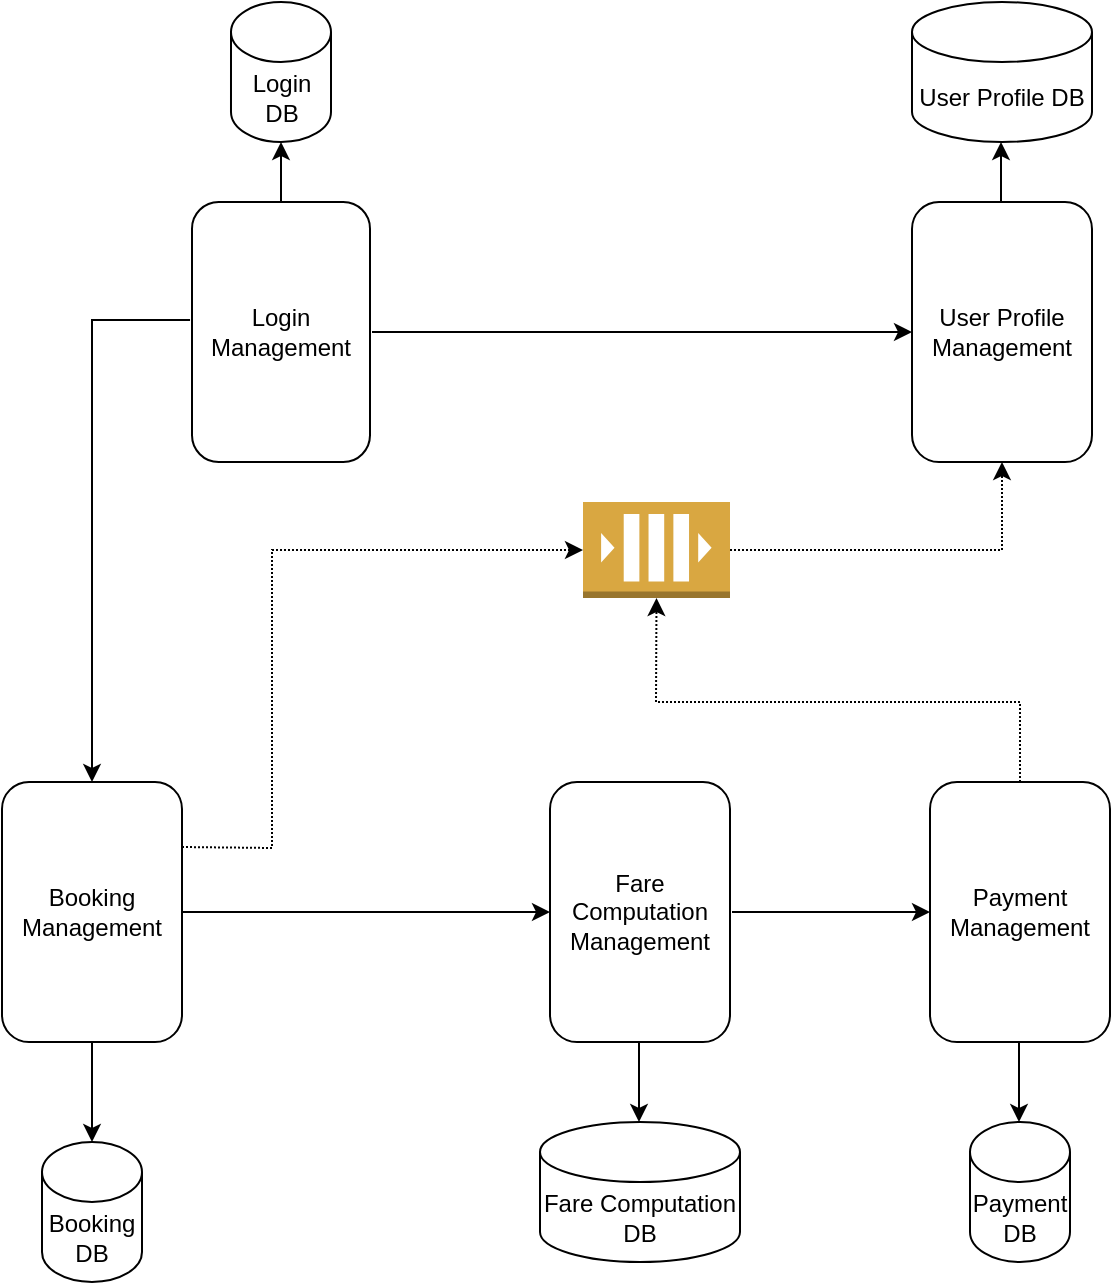 <mxfile version="17.1.2" type="github"><diagram id="9daBmFt3t7ccfCcQ19lO" name="Page-1"><mxGraphModel dx="1306" dy="624" grid="1" gridSize="10" guides="1" tooltips="1" connect="1" arrows="1" fold="1" page="1" pageScale="1" pageWidth="827" pageHeight="1169" math="0" shadow="0"><root><mxCell id="0"/><mxCell id="1" parent="0"/><mxCell id="41BBmQ2cqXhlbn4mJoj7-1" value="Login Management" style="rounded=1;whiteSpace=wrap;html=1;" vertex="1" parent="1"><mxGeometry x="240" y="150" width="89" height="130" as="geometry"/></mxCell><mxCell id="41BBmQ2cqXhlbn4mJoj7-2" value="Booking Management" style="rounded=1;whiteSpace=wrap;html=1;" vertex="1" parent="1"><mxGeometry x="145" y="440" width="90" height="130" as="geometry"/></mxCell><mxCell id="41BBmQ2cqXhlbn4mJoj7-3" value="Payment Management" style="rounded=1;whiteSpace=wrap;html=1;" vertex="1" parent="1"><mxGeometry x="609" y="440" width="90" height="130" as="geometry"/></mxCell><mxCell id="41BBmQ2cqXhlbn4mJoj7-4" value="Fare Computation Management" style="rounded=1;whiteSpace=wrap;html=1;" vertex="1" parent="1"><mxGeometry x="419" y="440" width="90" height="130" as="geometry"/></mxCell><mxCell id="41BBmQ2cqXhlbn4mJoj7-5" value="User Profile Management" style="rounded=1;whiteSpace=wrap;html=1;" vertex="1" parent="1"><mxGeometry x="600" y="150" width="90" height="130" as="geometry"/></mxCell><mxCell id="41BBmQ2cqXhlbn4mJoj7-6" value="Login DB" style="shape=cylinder3;whiteSpace=wrap;html=1;boundedLbl=1;backgroundOutline=1;size=15;" vertex="1" parent="1"><mxGeometry x="259.5" y="50" width="50" height="70" as="geometry"/></mxCell><mxCell id="41BBmQ2cqXhlbn4mJoj7-7" value="User Profile DB" style="shape=cylinder3;whiteSpace=wrap;html=1;boundedLbl=1;backgroundOutline=1;size=15;" vertex="1" parent="1"><mxGeometry x="600" y="50" width="90" height="70" as="geometry"/></mxCell><mxCell id="41BBmQ2cqXhlbn4mJoj7-8" value="Booking DB" style="shape=cylinder3;whiteSpace=wrap;html=1;boundedLbl=1;backgroundOutline=1;size=15;" vertex="1" parent="1"><mxGeometry x="165" y="620" width="50" height="70" as="geometry"/></mxCell><mxCell id="41BBmQ2cqXhlbn4mJoj7-9" value="Fare Computation DB" style="shape=cylinder3;whiteSpace=wrap;html=1;boundedLbl=1;backgroundOutline=1;size=15;" vertex="1" parent="1"><mxGeometry x="414" y="610" width="100" height="70" as="geometry"/></mxCell><mxCell id="41BBmQ2cqXhlbn4mJoj7-10" value="Payment DB" style="shape=cylinder3;whiteSpace=wrap;html=1;boundedLbl=1;backgroundOutline=1;size=15;" vertex="1" parent="1"><mxGeometry x="629" y="610" width="50" height="70" as="geometry"/></mxCell><mxCell id="41BBmQ2cqXhlbn4mJoj7-11" value="" style="endArrow=classic;html=1;rounded=0;exitX=0.5;exitY=1;exitDx=0;exitDy=0;entryX=0.5;entryY=0;entryDx=0;entryDy=0;entryPerimeter=0;" edge="1" parent="1" source="41BBmQ2cqXhlbn4mJoj7-2" target="41BBmQ2cqXhlbn4mJoj7-8"><mxGeometry width="50" height="50" relative="1" as="geometry"><mxPoint x="380" y="540" as="sourcePoint"/><mxPoint x="430" y="490" as="targetPoint"/></mxGeometry></mxCell><mxCell id="41BBmQ2cqXhlbn4mJoj7-12" value="" style="endArrow=classic;html=1;rounded=0;exitX=0.5;exitY=1;exitDx=0;exitDy=0;entryX=0.5;entryY=0;entryDx=0;entryDy=0;entryPerimeter=0;" edge="1" parent="1"><mxGeometry width="50" height="50" relative="1" as="geometry"><mxPoint x="463.5" y="570" as="sourcePoint"/><mxPoint x="463.5" y="610" as="targetPoint"/></mxGeometry></mxCell><mxCell id="41BBmQ2cqXhlbn4mJoj7-13" value="" style="endArrow=classic;html=1;rounded=0;exitX=0.5;exitY=1;exitDx=0;exitDy=0;entryX=0.5;entryY=0;entryDx=0;entryDy=0;entryPerimeter=0;" edge="1" parent="1"><mxGeometry width="50" height="50" relative="1" as="geometry"><mxPoint x="653.5" y="570" as="sourcePoint"/><mxPoint x="653.5" y="610" as="targetPoint"/></mxGeometry></mxCell><mxCell id="41BBmQ2cqXhlbn4mJoj7-14" value="" style="endArrow=classic;html=1;rounded=0;exitX=0.5;exitY=0;exitDx=0;exitDy=0;entryX=0.5;entryY=1;entryDx=0;entryDy=0;entryPerimeter=0;" edge="1" parent="1" source="41BBmQ2cqXhlbn4mJoj7-1" target="41BBmQ2cqXhlbn4mJoj7-6"><mxGeometry width="50" height="50" relative="1" as="geometry"><mxPoint x="180" y="110" as="sourcePoint"/><mxPoint x="180" y="150" as="targetPoint"/></mxGeometry></mxCell><mxCell id="41BBmQ2cqXhlbn4mJoj7-15" value="" style="endArrow=classic;html=1;rounded=0;exitX=0.5;exitY=0;exitDx=0;exitDy=0;entryX=0.5;entryY=1;entryDx=0;entryDy=0;entryPerimeter=0;" edge="1" parent="1"><mxGeometry width="50" height="50" relative="1" as="geometry"><mxPoint x="644.5" y="150" as="sourcePoint"/><mxPoint x="644.5" y="120" as="targetPoint"/></mxGeometry></mxCell><mxCell id="41BBmQ2cqXhlbn4mJoj7-16" value="" style="endArrow=classic;html=1;rounded=0;entryX=0;entryY=0.5;entryDx=0;entryDy=0;" edge="1" parent="1" target="41BBmQ2cqXhlbn4mJoj7-5"><mxGeometry width="50" height="50" relative="1" as="geometry"><mxPoint x="330" y="215" as="sourcePoint"/><mxPoint x="420" y="290" as="targetPoint"/></mxGeometry></mxCell><mxCell id="41BBmQ2cqXhlbn4mJoj7-18" value="" style="outlineConnect=0;dashed=0;verticalLabelPosition=bottom;verticalAlign=top;align=center;html=1;shape=mxgraph.aws3.queue;fillColor=#D9A741;gradientColor=none;" vertex="1" parent="1"><mxGeometry x="435.5" y="300" width="73.5" height="48" as="geometry"/></mxCell><mxCell id="41BBmQ2cqXhlbn4mJoj7-19" value="" style="endArrow=classic;html=1;rounded=0;exitX=-0.011;exitY=0.454;exitDx=0;exitDy=0;entryX=0.5;entryY=0;entryDx=0;entryDy=0;exitPerimeter=0;" edge="1" parent="1" source="41BBmQ2cqXhlbn4mJoj7-1" target="41BBmQ2cqXhlbn4mJoj7-2"><mxGeometry width="50" height="50" relative="1" as="geometry"><mxPoint x="370" y="330" as="sourcePoint"/><mxPoint x="420" y="280" as="targetPoint"/><Array as="points"><mxPoint x="190" y="209"/></Array></mxGeometry></mxCell><mxCell id="41BBmQ2cqXhlbn4mJoj7-20" value="" style="endArrow=classic;html=1;rounded=0;exitX=1;exitY=0.25;exitDx=0;exitDy=0;entryX=0;entryY=0.5;entryDx=0;entryDy=0;entryPerimeter=0;dashed=1;dashPattern=1 1;" edge="1" parent="1" source="41BBmQ2cqXhlbn4mJoj7-2" target="41BBmQ2cqXhlbn4mJoj7-18"><mxGeometry width="50" height="50" relative="1" as="geometry"><mxPoint x="370" y="530" as="sourcePoint"/><mxPoint x="420" y="480" as="targetPoint"/><Array as="points"><mxPoint x="280" y="473"/><mxPoint x="280" y="324"/></Array></mxGeometry></mxCell><mxCell id="41BBmQ2cqXhlbn4mJoj7-23" value="" style="endArrow=classic;html=1;rounded=0;entryX=0;entryY=0.5;entryDx=0;entryDy=0;" edge="1" parent="1" target="41BBmQ2cqXhlbn4mJoj7-3"><mxGeometry width="50" height="50" relative="1" as="geometry"><mxPoint x="510" y="505" as="sourcePoint"/><mxPoint x="570" y="430" as="targetPoint"/></mxGeometry></mxCell><mxCell id="41BBmQ2cqXhlbn4mJoj7-24" value="" style="endArrow=classic;html=1;rounded=0;entryX=0;entryY=0.5;entryDx=0;entryDy=0;exitX=1;exitY=0.5;exitDx=0;exitDy=0;" edge="1" parent="1" source="41BBmQ2cqXhlbn4mJoj7-2" target="41BBmQ2cqXhlbn4mJoj7-4"><mxGeometry width="50" height="50" relative="1" as="geometry"><mxPoint x="240" y="510" as="sourcePoint"/><mxPoint x="420" y="320" as="targetPoint"/></mxGeometry></mxCell><mxCell id="41BBmQ2cqXhlbn4mJoj7-25" value="" style="endArrow=classic;html=1;rounded=0;exitX=0.5;exitY=0;exitDx=0;exitDy=0;entryX=0.5;entryY=1;entryDx=0;entryDy=0;entryPerimeter=0;dashed=1;dashPattern=1 1;" edge="1" parent="1" source="41BBmQ2cqXhlbn4mJoj7-3" target="41BBmQ2cqXhlbn4mJoj7-18"><mxGeometry width="50" height="50" relative="1" as="geometry"><mxPoint x="370" y="370" as="sourcePoint"/><mxPoint x="420" y="320" as="targetPoint"/><Array as="points"><mxPoint x="654" y="400"/><mxPoint x="472" y="400"/></Array></mxGeometry></mxCell><mxCell id="41BBmQ2cqXhlbn4mJoj7-26" value="" style="endArrow=classic;html=1;rounded=0;dashed=1;dashPattern=1 1;entryX=0.5;entryY=1;entryDx=0;entryDy=0;" edge="1" parent="1" source="41BBmQ2cqXhlbn4mJoj7-18" target="41BBmQ2cqXhlbn4mJoj7-5"><mxGeometry width="50" height="50" relative="1" as="geometry"><mxPoint x="370" y="370" as="sourcePoint"/><mxPoint x="420" y="320" as="targetPoint"/><Array as="points"><mxPoint x="645" y="324"/></Array></mxGeometry></mxCell></root></mxGraphModel></diagram></mxfile>